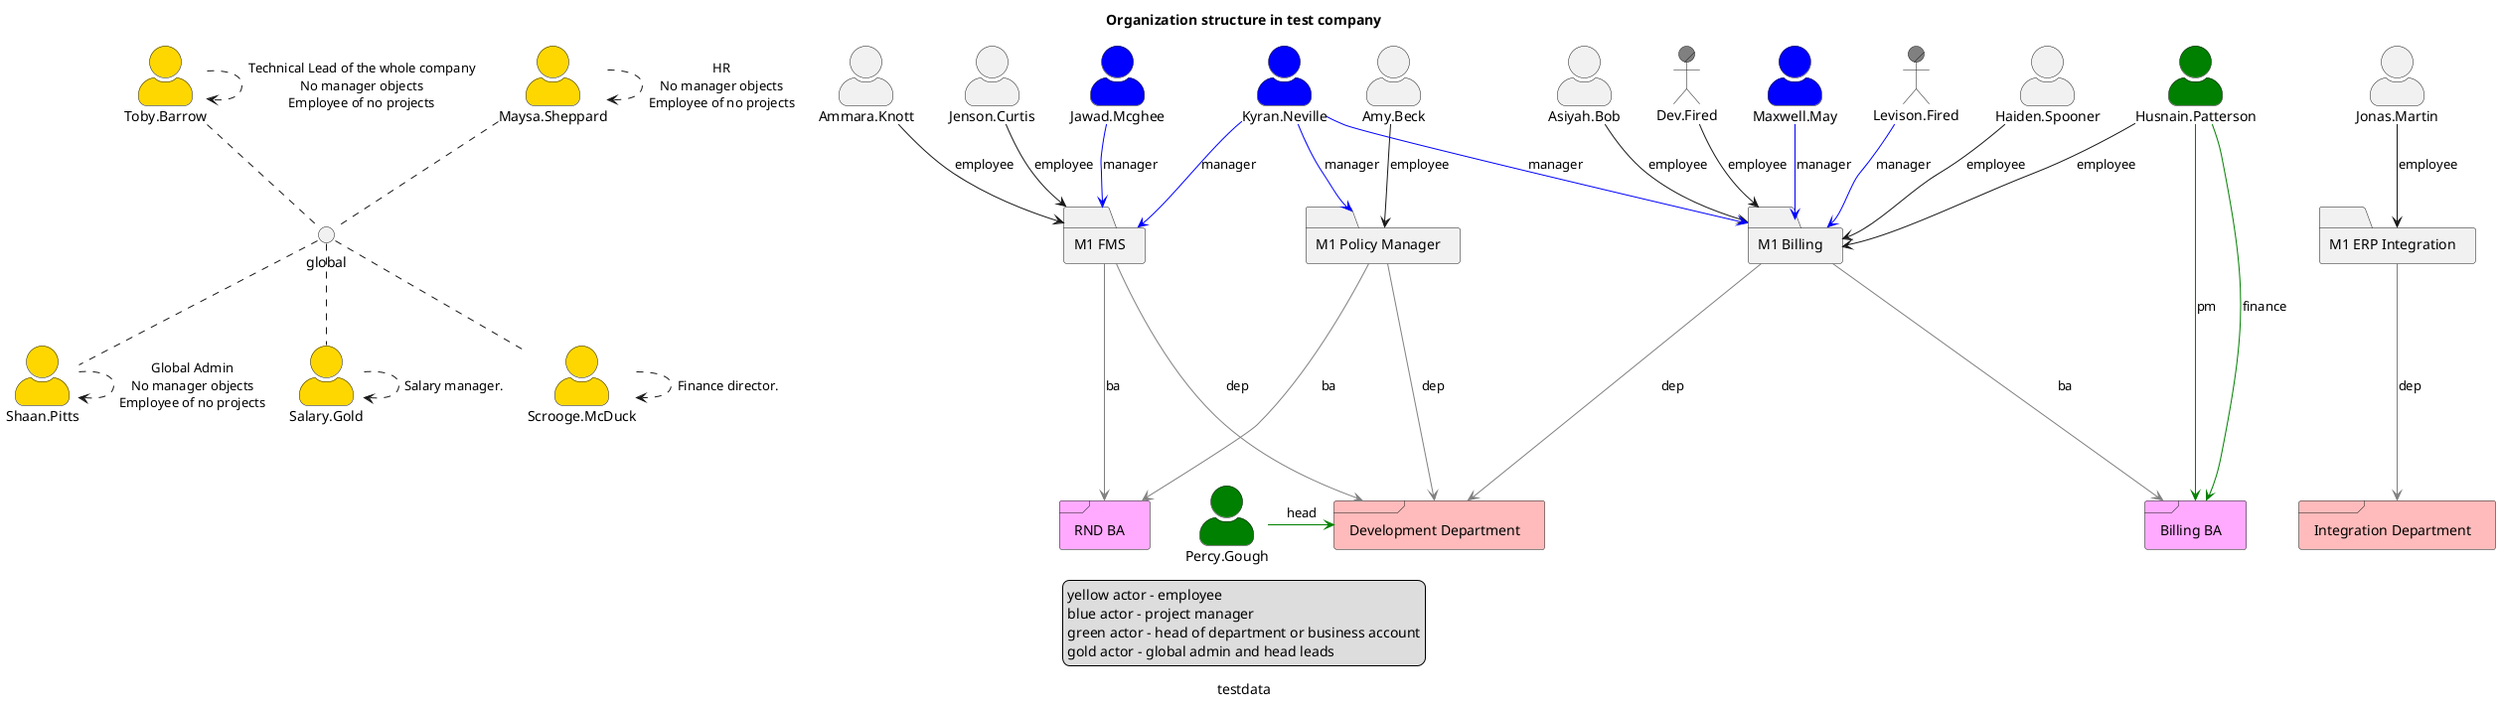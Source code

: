 @startuml
'https://plantuml.com/component-diagram

skinparam actorStyle awesome

caption "testdata"
title "Organization structure in test company"

legend
yellow actor - employee
blue actor - project manager
green actor - head of department or business account
gold actor - global admin and head leads
end legend

actor "Haiden.Spooner"
actor "Asiyah.Bob"
actor/ "Dev.Fired" #gray
actor "Maxwell.May" #blue
actor "Percy.Gough" #green
actor "Ammara.Knott"
actor "Jenson.Curtis"
actor "Jawad.Mcghee" #blue
actor "Amy.Beck"
actor "Kyran.Neville" #blue
actor "Husnain.Patterson" #green
actor/ "Levison.Fired" #gray
actor "Jonas.Martin"
actor "Shaan.Pitts" #gold
actor Toby.Barrow #gold
actor Maysa.Sheppard #gold
actor Salary.Gold #gold
actor Scrooge.McDuck #gold

Shaan.Pitts .u-() global
Salary.Gold .u-() global
Maysa.Sheppard .d-() global
Toby.Barrow .d-() global
Scrooge.McDuck .u-() global

Shaan.Pitts-.>Shaan.Pitts:Global Admin\nNo manager objects\nEmployee of no projects
Toby.Barrow-.>Toby.Barrow:Technical Lead of the whole company\nNo manager objects\nEmployee of no projects
Maysa.Sheppard-.>Maysa.Sheppard:HR\nNo manager objects\nEmployee of no projects
Salary.Gold -.-> Salary.Gold:Salary manager.
Scrooge.McDuck -.-> Scrooge.McDuck:Finance director.

folder "M1 Billing"
folder "M1 FMS"
folder "M1 Policy Manager"
folder "M1 ERP Integration"

frame Development as "Development Department" #FFBBBB
frame Integration as "Integration Department" #FFBBBB

frame Billing as "Billing BA" #FFAAFF
frame RND as "RND BA" #FFAAFF

[Haiden.Spooner] --> [M1 Billing] : employee
[Husnain.Patterson] --> [M1 Billing] : employee
[Asiyah.Bob] --> [M1 Billing] : employee
[Dev.Fired] --> [M1 Billing] : employee
[Maxwell.May] --[#blue]> [M1 Billing] : manager
[Levison.Fired] --[#blue]> [M1 Billing] : manager
[Ammara.Knott] --> [M1 FMS] : employee
[Jenson.Curtis] --> [M1 FMS] : employee
[Jawad.Mcghee] --[#blue]> [M1 FMS] : manager
[Amy.Beck] --> [M1 Policy Manager] : employee
[Kyran.Neville] --[#blue]> [M1 Billing] : manager
[Kyran.Neville] --[#blue]> [M1 Policy Manager] : manager
[Kyran.Neville] --[#blue]> [M1 FMS] : manager
[Jonas.Martin]--> [M1 ERP Integration] : employee

[Percy.Gough] -[#green]> [Development] : head
[Husnain.Patterson] -[#green]> [Billing] : pm
[Husnain.Patterson] -[#green]> [Billing] : finance


[M1 Billing] -[#gray]--> [Development]: dep
[M1 FMS] -[#gray]--> [Development]: dep
[M1 Policy Manager]-[#gray]-->[Development]: dep
[M1 ERP Integration]-[#gray]-->[Integration]: dep

[M1 Billing]--[#gray]->[Billing]:ba
[M1 FMS]-[#gray]-->[RND]:ba
[M1 Policy Manager]-[#gray]-->[RND]:ba


@enduml